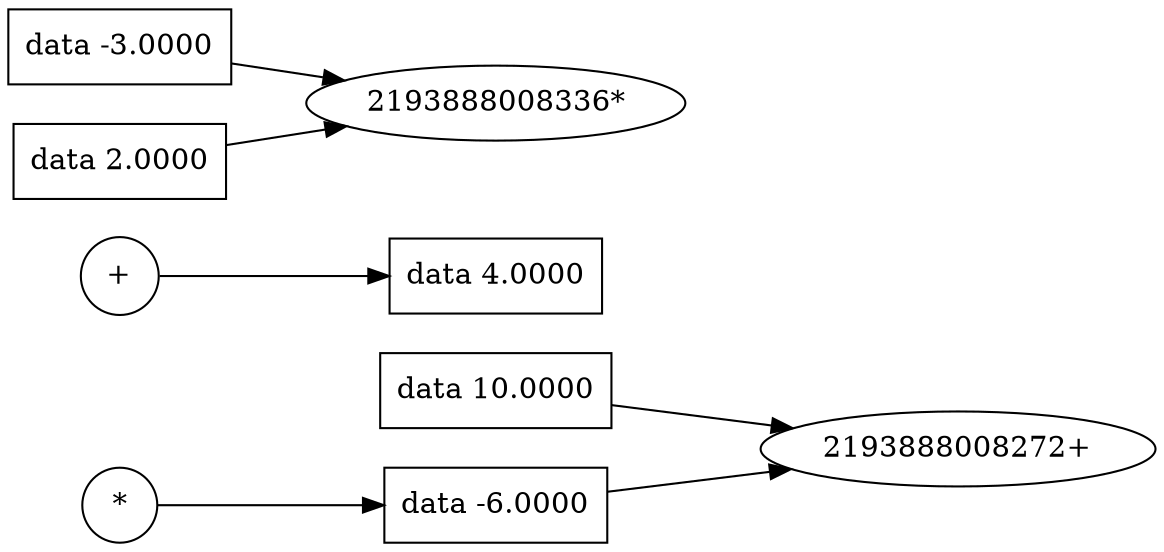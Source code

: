 digraph {
	graph [rankdir=LR]
	2193888005136 [label="{ data 10.0000 }" shape=record]
	2193888008272 [label="{ data 4.0000 }" shape=record]
	"2193888008272op" [label="+" shape=circle]
	"2193888008272op" -> 2193888008272
	2193888008336 [label="{ data -6.0000 }" shape=record]
	"2193888008336op" [label="*" shape=circle]
	"2193888008336op" -> 2193888008336
	2194431889552 [label="{ data -3.0000 }" shape=record]
	2193895540496 [label="{ data 2.0000 }" shape=record]
	2193888005136 -> "2193888008272+"
	2193895540496 -> "2193888008336*"
	2194431889552 -> "2193888008336*"
	2193888008336 -> "2193888008272+"
}
